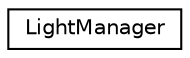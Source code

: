 digraph "Graphical Class Hierarchy"
{
 // LATEX_PDF_SIZE
  edge [fontname="Helvetica",fontsize="10",labelfontname="Helvetica",labelfontsize="10"];
  node [fontname="Helvetica",fontsize="10",shape=record];
  rankdir="LR";
  Node0 [label="LightManager",height=0.2,width=0.4,color="black", fillcolor="white", style="filled",URL="$class_light_manager.html",tooltip=" "];
}
